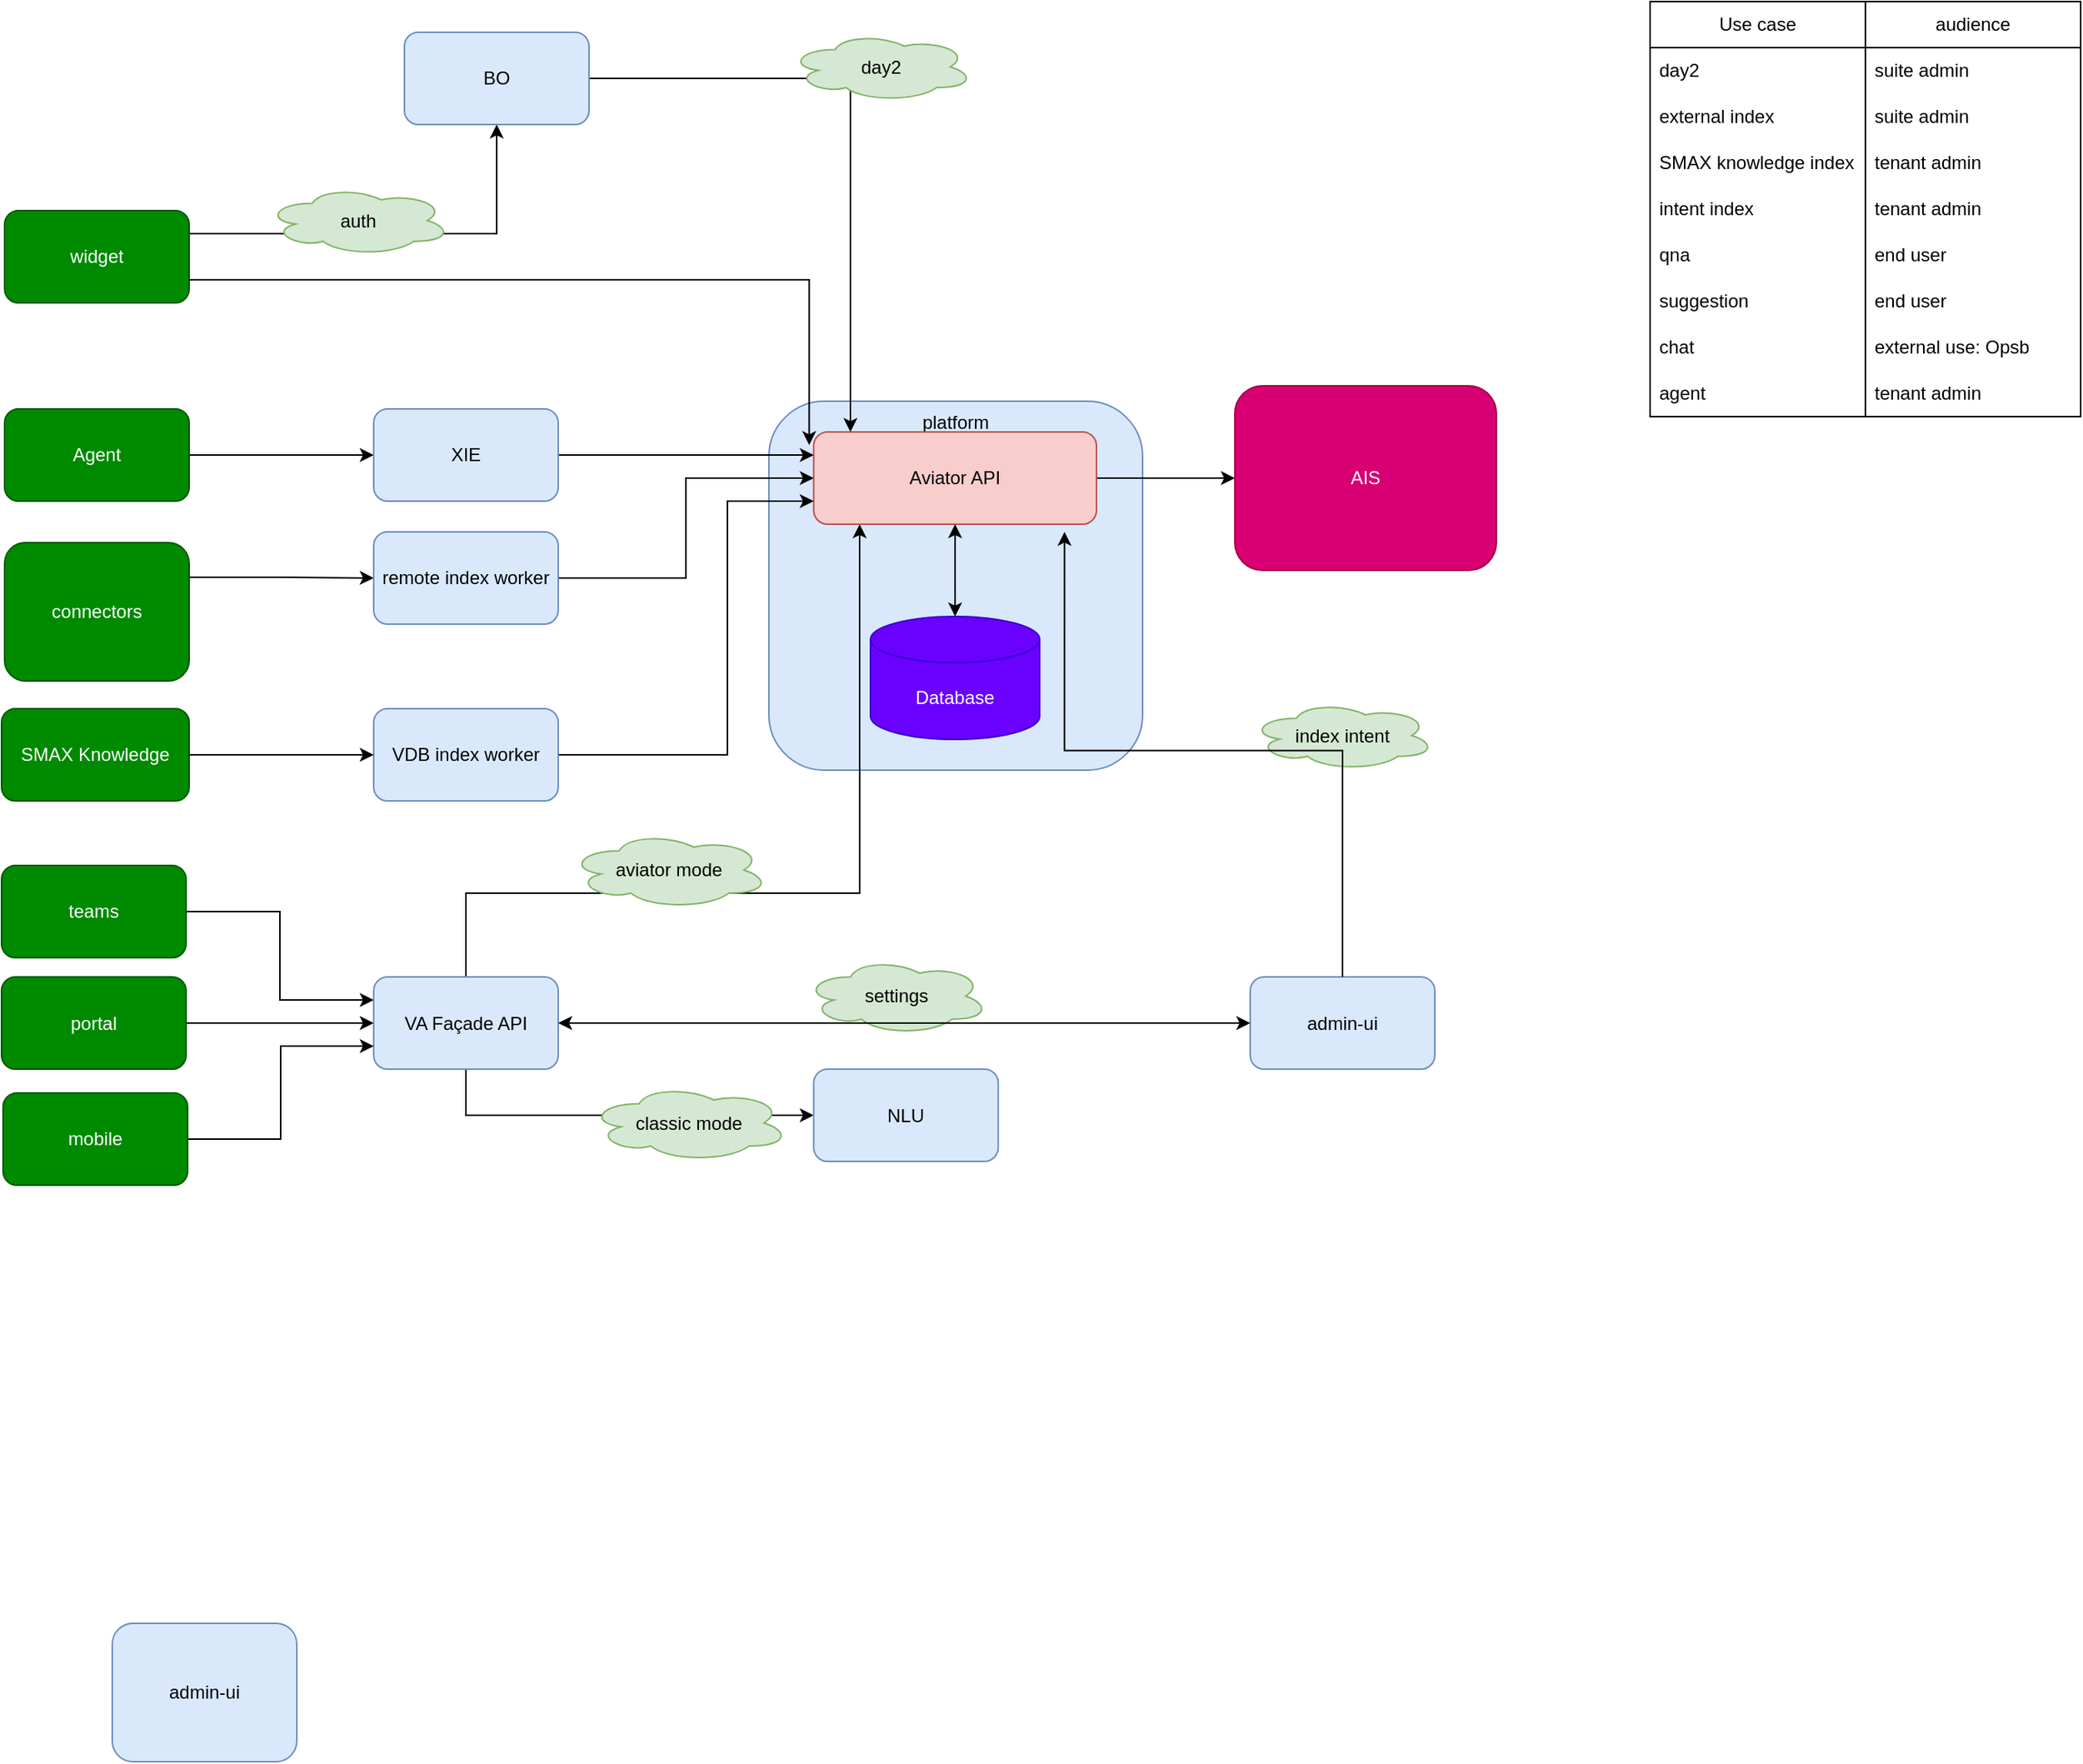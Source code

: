 <mxfile version="24.0.5" type="github">
  <diagram name="Page-1" id="7rRLar5LLWZetchV7N0B">
    <mxGraphModel dx="2825" dy="1095" grid="1" gridSize="10" guides="1" tooltips="1" connect="1" arrows="1" fold="1" page="1" pageScale="1" pageWidth="850" pageHeight="1100" math="0" shadow="0">
      <root>
        <mxCell id="0" />
        <mxCell id="1" parent="0" />
        <mxCell id="QXgqqfu3BRJYcwZkLF_K-7" value="platform" style="rounded=1;whiteSpace=wrap;html=1;verticalAlign=top;fillColor=#dae8fc;strokeColor=#6c8ebf;" vertex="1" parent="1">
          <mxGeometry x="457" y="580" width="243" height="240" as="geometry" />
        </mxCell>
        <mxCell id="Jt7BeiViqLmYP_f0gVZy-7" style="edgeStyle=orthogonalEdgeStyle;rounded=0;orthogonalLoop=1;jettySize=auto;html=1;exitX=1;exitY=0.5;exitDx=0;exitDy=0;entryX=0;entryY=0.5;entryDx=0;entryDy=0;" parent="1" source="Jt7BeiViqLmYP_f0gVZy-1" target="Jt7BeiViqLmYP_f0gVZy-2" edge="1">
          <mxGeometry relative="1" as="geometry" />
        </mxCell>
        <mxCell id="Jt7BeiViqLmYP_f0gVZy-1" value="portal" style="rounded=1;whiteSpace=wrap;html=1;fillColor=#008a00;fontColor=#ffffff;strokeColor=#005700;" parent="1" vertex="1">
          <mxGeometry x="-42" y="954.5" width="120" height="60" as="geometry" />
        </mxCell>
        <mxCell id="QXgqqfu3BRJYcwZkLF_K-118" style="edgeStyle=orthogonalEdgeStyle;rounded=0;orthogonalLoop=1;jettySize=auto;html=1;exitX=0.5;exitY=1;exitDx=0;exitDy=0;" edge="1" parent="1" source="Jt7BeiViqLmYP_f0gVZy-2" target="QXgqqfu3BRJYcwZkLF_K-1">
          <mxGeometry relative="1" as="geometry" />
        </mxCell>
        <mxCell id="QXgqqfu3BRJYcwZkLF_K-128" style="edgeStyle=orthogonalEdgeStyle;rounded=0;orthogonalLoop=1;jettySize=auto;html=1;exitX=0.5;exitY=0;exitDx=0;exitDy=0;" edge="1" parent="1" source="Jt7BeiViqLmYP_f0gVZy-2" target="Jt7BeiViqLmYP_f0gVZy-15">
          <mxGeometry relative="1" as="geometry">
            <Array as="points">
              <mxPoint x="260" y="900" />
              <mxPoint x="516" y="900" />
            </Array>
          </mxGeometry>
        </mxCell>
        <mxCell id="Jt7BeiViqLmYP_f0gVZy-2" value="VA Façade API" style="rounded=1;whiteSpace=wrap;html=1;fillColor=#dae8fc;strokeColor=#6c8ebf;" parent="1" vertex="1">
          <mxGeometry x="200" y="954.5" width="120" height="60" as="geometry" />
        </mxCell>
        <mxCell id="Jt7BeiViqLmYP_f0gVZy-4" value="admin-ui" style="rounded=1;whiteSpace=wrap;html=1;fillColor=#dae8fc;strokeColor=#6c8ebf;" parent="1" vertex="1">
          <mxGeometry x="770" y="954.5" width="120" height="60" as="geometry" />
        </mxCell>
        <mxCell id="Jt7BeiViqLmYP_f0gVZy-11" style="edgeStyle=orthogonalEdgeStyle;rounded=0;orthogonalLoop=1;jettySize=auto;html=1;exitX=1;exitY=0.5;exitDx=0;exitDy=0;entryX=0;entryY=0.25;entryDx=0;entryDy=0;" parent="1" source="Jt7BeiViqLmYP_f0gVZy-8" target="Jt7BeiViqLmYP_f0gVZy-2" edge="1">
          <mxGeometry relative="1" as="geometry">
            <mxPoint x="300" y="962" as="targetPoint" />
          </mxGeometry>
        </mxCell>
        <mxCell id="Jt7BeiViqLmYP_f0gVZy-8" value="teams" style="rounded=1;whiteSpace=wrap;html=1;fillColor=#008a00;fontColor=#ffffff;strokeColor=#005700;" parent="1" vertex="1">
          <mxGeometry x="-42" y="882" width="120" height="60" as="geometry" />
        </mxCell>
        <mxCell id="Jt7BeiViqLmYP_f0gVZy-10" style="edgeStyle=orthogonalEdgeStyle;rounded=0;orthogonalLoop=1;jettySize=auto;html=1;exitX=1;exitY=0.5;exitDx=0;exitDy=0;entryX=0;entryY=0.75;entryDx=0;entryDy=0;" parent="1" source="Jt7BeiViqLmYP_f0gVZy-9" target="Jt7BeiViqLmYP_f0gVZy-2" edge="1">
          <mxGeometry relative="1" as="geometry" />
        </mxCell>
        <mxCell id="Jt7BeiViqLmYP_f0gVZy-9" value="mobile" style="rounded=1;whiteSpace=wrap;html=1;fillColor=#008a00;fontColor=#ffffff;strokeColor=#005700;" parent="1" vertex="1">
          <mxGeometry x="-41" y="1030" width="120" height="60" as="geometry" />
        </mxCell>
        <mxCell id="QXgqqfu3BRJYcwZkLF_K-15" style="edgeStyle=orthogonalEdgeStyle;rounded=0;orthogonalLoop=1;jettySize=auto;html=1;exitX=1;exitY=0.5;exitDx=0;exitDy=0;entryX=0;entryY=0.5;entryDx=0;entryDy=0;" edge="1" parent="1" source="Jt7BeiViqLmYP_f0gVZy-15" target="QXgqqfu3BRJYcwZkLF_K-14">
          <mxGeometry relative="1" as="geometry" />
        </mxCell>
        <mxCell id="Jt7BeiViqLmYP_f0gVZy-15" value="Aviator API" style="rounded=1;whiteSpace=wrap;html=1;fillColor=#f8cecc;strokeColor=#b85450;" parent="1" vertex="1">
          <mxGeometry x="486.13" y="600" width="183.87" height="60" as="geometry" />
        </mxCell>
        <mxCell id="Jt7BeiViqLmYP_f0gVZy-16" value="index intent" style="ellipse;shape=cloud;whiteSpace=wrap;html=1;fillColor=#d5e8d4;strokeColor=#82b366;" parent="1" vertex="1">
          <mxGeometry x="770" y="775" width="120" height="45" as="geometry" />
        </mxCell>
        <mxCell id="Jt7BeiViqLmYP_f0gVZy-18" value="aviator mode" style="ellipse;shape=cloud;whiteSpace=wrap;html=1;verticalAlign=middle;fillColor=#d5e8d4;strokeColor=#82b366;" parent="1" vertex="1">
          <mxGeometry x="327" y="860" width="130" height="50" as="geometry" />
        </mxCell>
        <mxCell id="Jt7BeiViqLmYP_f0gVZy-19" value="Database" style="shape=cylinder3;whiteSpace=wrap;html=1;boundedLbl=1;backgroundOutline=1;size=15;fillColor=#6a00ff;strokeColor=#3700CC;fontColor=#ffffff;" parent="1" vertex="1">
          <mxGeometry x="523.07" y="720" width="110" height="80" as="geometry" />
        </mxCell>
        <mxCell id="QXgqqfu3BRJYcwZkLF_K-1" value="NLU" style="rounded=1;whiteSpace=wrap;html=1;fillColor=#dae8fc;strokeColor=#6c8ebf;" vertex="1" parent="1">
          <mxGeometry x="486.13" y="1014.5" width="120" height="60" as="geometry" />
        </mxCell>
        <mxCell id="QXgqqfu3BRJYcwZkLF_K-2" value="settings" style="ellipse;shape=cloud;whiteSpace=wrap;html=1;fillColor=#d5e8d4;strokeColor=#82b366;" vertex="1" parent="1">
          <mxGeometry x="480" y="942" width="120" height="50" as="geometry" />
        </mxCell>
        <mxCell id="QXgqqfu3BRJYcwZkLF_K-3" value="" style="endArrow=classic;startArrow=classic;html=1;rounded=0;exitX=1;exitY=0.5;exitDx=0;exitDy=0;entryX=0;entryY=0.5;entryDx=0;entryDy=0;" edge="1" parent="1" source="Jt7BeiViqLmYP_f0gVZy-2" target="Jt7BeiViqLmYP_f0gVZy-4">
          <mxGeometry width="50" height="50" relative="1" as="geometry">
            <mxPoint x="565" y="912" as="sourcePoint" />
            <mxPoint x="615" y="862" as="targetPoint" />
          </mxGeometry>
        </mxCell>
        <mxCell id="QXgqqfu3BRJYcwZkLF_K-6" value="classic mode" style="ellipse;shape=cloud;whiteSpace=wrap;html=1;verticalAlign=middle;fillColor=#d5e8d4;strokeColor=#82b366;" vertex="1" parent="1">
          <mxGeometry x="340" y="1024.5" width="130" height="50" as="geometry" />
        </mxCell>
        <mxCell id="QXgqqfu3BRJYcwZkLF_K-9" value="" style="endArrow=classic;startArrow=classic;html=1;rounded=0;entryX=0.5;entryY=1;entryDx=0;entryDy=0;" edge="1" parent="1" source="Jt7BeiViqLmYP_f0gVZy-19" target="Jt7BeiViqLmYP_f0gVZy-15">
          <mxGeometry width="50" height="50" relative="1" as="geometry">
            <mxPoint x="447" y="860" as="sourcePoint" />
            <mxPoint x="497" y="810" as="targetPoint" />
          </mxGeometry>
        </mxCell>
        <mxCell id="QXgqqfu3BRJYcwZkLF_K-14" value="AIS" style="rounded=1;whiteSpace=wrap;html=1;fillColor=#d80073;fontColor=#ffffff;strokeColor=#A50040;" vertex="1" parent="1">
          <mxGeometry x="760" y="570" width="170" height="120" as="geometry" />
        </mxCell>
        <mxCell id="QXgqqfu3BRJYcwZkLF_K-80" value="admin-ui" style="rounded=1;whiteSpace=wrap;html=1;fillColor=#dae8fc;strokeColor=#6c8ebf;" vertex="1" parent="1">
          <mxGeometry x="30" y="1375" width="120" height="90" as="geometry" />
        </mxCell>
        <mxCell id="QXgqqfu3BRJYcwZkLF_K-109" style="edgeStyle=orthogonalEdgeStyle;rounded=0;orthogonalLoop=1;jettySize=auto;html=1;exitX=1;exitY=0.25;exitDx=0;exitDy=0;entryX=0.5;entryY=1;entryDx=0;entryDy=0;" edge="1" parent="1" source="QXgqqfu3BRJYcwZkLF_K-99" target="QXgqqfu3BRJYcwZkLF_K-100">
          <mxGeometry relative="1" as="geometry" />
        </mxCell>
        <mxCell id="QXgqqfu3BRJYcwZkLF_K-99" value="widget" style="rounded=1;whiteSpace=wrap;html=1;fillColor=#008a00;fontColor=#ffffff;strokeColor=#005700;" vertex="1" parent="1">
          <mxGeometry x="-40" y="456" width="120" height="60" as="geometry" />
        </mxCell>
        <mxCell id="QXgqqfu3BRJYcwZkLF_K-101" style="edgeStyle=orthogonalEdgeStyle;rounded=0;orthogonalLoop=1;jettySize=auto;html=1;exitX=1;exitY=0.5;exitDx=0;exitDy=0;" edge="1" parent="1" source="QXgqqfu3BRJYcwZkLF_K-100">
          <mxGeometry relative="1" as="geometry">
            <mxPoint x="510" y="600" as="targetPoint" />
            <Array as="points">
              <mxPoint x="510" y="370" />
            </Array>
          </mxGeometry>
        </mxCell>
        <mxCell id="QXgqqfu3BRJYcwZkLF_K-100" value="BO" style="rounded=1;whiteSpace=wrap;html=1;fillColor=#dae8fc;strokeColor=#6c8ebf;" vertex="1" parent="1">
          <mxGeometry x="220" y="340" width="120" height="60" as="geometry" />
        </mxCell>
        <mxCell id="QXgqqfu3BRJYcwZkLF_K-102" value="day2" style="ellipse;shape=cloud;whiteSpace=wrap;html=1;fillColor=#d5e8d4;strokeColor=#82b366;" vertex="1" parent="1">
          <mxGeometry x="470" y="340" width="120" height="45" as="geometry" />
        </mxCell>
        <mxCell id="QXgqqfu3BRJYcwZkLF_K-108" style="edgeStyle=orthogonalEdgeStyle;rounded=0;orthogonalLoop=1;jettySize=auto;html=1;exitX=1;exitY=0.25;exitDx=0;exitDy=0;entryX=0;entryY=0.5;entryDx=0;entryDy=0;" edge="1" parent="1" source="QXgqqfu3BRJYcwZkLF_K-103" target="QXgqqfu3BRJYcwZkLF_K-104">
          <mxGeometry relative="1" as="geometry" />
        </mxCell>
        <mxCell id="QXgqqfu3BRJYcwZkLF_K-103" value="connectors" style="rounded=1;whiteSpace=wrap;html=1;fillColor=#008a00;fontColor=#ffffff;strokeColor=#005700;" vertex="1" parent="1">
          <mxGeometry x="-40" y="672" width="120" height="90" as="geometry" />
        </mxCell>
        <mxCell id="QXgqqfu3BRJYcwZkLF_K-106" style="edgeStyle=orthogonalEdgeStyle;rounded=0;orthogonalLoop=1;jettySize=auto;html=1;exitX=1;exitY=0.5;exitDx=0;exitDy=0;entryX=0;entryY=0.5;entryDx=0;entryDy=0;" edge="1" parent="1" source="QXgqqfu3BRJYcwZkLF_K-104" target="Jt7BeiViqLmYP_f0gVZy-15">
          <mxGeometry relative="1" as="geometry" />
        </mxCell>
        <mxCell id="QXgqqfu3BRJYcwZkLF_K-104" value="remote index worker" style="rounded=1;whiteSpace=wrap;html=1;fillColor=#dae8fc;strokeColor=#6c8ebf;" vertex="1" parent="1">
          <mxGeometry x="200" y="665" width="120" height="60" as="geometry" />
        </mxCell>
        <mxCell id="QXgqqfu3BRJYcwZkLF_K-127" style="edgeStyle=orthogonalEdgeStyle;rounded=0;orthogonalLoop=1;jettySize=auto;html=1;exitX=1;exitY=0.5;exitDx=0;exitDy=0;entryX=0;entryY=0.75;entryDx=0;entryDy=0;" edge="1" parent="1" source="QXgqqfu3BRJYcwZkLF_K-105" target="Jt7BeiViqLmYP_f0gVZy-15">
          <mxGeometry relative="1" as="geometry">
            <Array as="points">
              <mxPoint x="430" y="810" />
              <mxPoint x="430" y="645" />
            </Array>
          </mxGeometry>
        </mxCell>
        <mxCell id="QXgqqfu3BRJYcwZkLF_K-105" value="VDB index worker" style="rounded=1;whiteSpace=wrap;html=1;fillColor=#dae8fc;strokeColor=#6c8ebf;" vertex="1" parent="1">
          <mxGeometry x="200" y="780" width="120" height="60" as="geometry" />
        </mxCell>
        <mxCell id="QXgqqfu3BRJYcwZkLF_K-110" value="auth" style="ellipse;shape=cloud;whiteSpace=wrap;html=1;fillColor=#d5e8d4;strokeColor=#82b366;" vertex="1" parent="1">
          <mxGeometry x="130" y="440" width="120" height="45" as="geometry" />
        </mxCell>
        <mxCell id="QXgqqfu3BRJYcwZkLF_K-115" style="edgeStyle=orthogonalEdgeStyle;rounded=0;orthogonalLoop=1;jettySize=auto;html=1;exitX=1;exitY=0.5;exitDx=0;exitDy=0;entryX=0;entryY=0.5;entryDx=0;entryDy=0;" edge="1" parent="1" source="QXgqqfu3BRJYcwZkLF_K-113" target="QXgqqfu3BRJYcwZkLF_K-114">
          <mxGeometry relative="1" as="geometry" />
        </mxCell>
        <mxCell id="QXgqqfu3BRJYcwZkLF_K-113" value="Agent" style="rounded=1;whiteSpace=wrap;html=1;fillColor=#008a00;fontColor=#ffffff;strokeColor=#005700;" vertex="1" parent="1">
          <mxGeometry x="-40" y="585" width="120" height="60" as="geometry" />
        </mxCell>
        <mxCell id="QXgqqfu3BRJYcwZkLF_K-116" style="edgeStyle=orthogonalEdgeStyle;rounded=0;orthogonalLoop=1;jettySize=auto;html=1;exitX=1;exitY=0.5;exitDx=0;exitDy=0;entryX=0;entryY=0.25;entryDx=0;entryDy=0;" edge="1" parent="1" source="QXgqqfu3BRJYcwZkLF_K-114" target="Jt7BeiViqLmYP_f0gVZy-15">
          <mxGeometry relative="1" as="geometry" />
        </mxCell>
        <mxCell id="QXgqqfu3BRJYcwZkLF_K-114" value="XIE" style="rounded=1;whiteSpace=wrap;html=1;fillColor=#dae8fc;strokeColor=#6c8ebf;" vertex="1" parent="1">
          <mxGeometry x="200" y="585" width="120" height="60" as="geometry" />
        </mxCell>
        <mxCell id="QXgqqfu3BRJYcwZkLF_K-122" style="edgeStyle=orthogonalEdgeStyle;rounded=0;orthogonalLoop=1;jettySize=auto;html=1;exitX=1;exitY=0.75;exitDx=0;exitDy=0;entryX=-0.016;entryY=0.142;entryDx=0;entryDy=0;entryPerimeter=0;" edge="1" parent="1" source="QXgqqfu3BRJYcwZkLF_K-99" target="Jt7BeiViqLmYP_f0gVZy-15">
          <mxGeometry relative="1" as="geometry" />
        </mxCell>
        <mxCell id="QXgqqfu3BRJYcwZkLF_K-124" style="edgeStyle=orthogonalEdgeStyle;rounded=0;orthogonalLoop=1;jettySize=auto;html=1;exitX=1;exitY=0.5;exitDx=0;exitDy=0;entryX=0;entryY=0.5;entryDx=0;entryDy=0;" edge="1" parent="1" source="QXgqqfu3BRJYcwZkLF_K-123" target="QXgqqfu3BRJYcwZkLF_K-105">
          <mxGeometry relative="1" as="geometry" />
        </mxCell>
        <mxCell id="QXgqqfu3BRJYcwZkLF_K-123" value="SMAX Knowledge" style="rounded=1;whiteSpace=wrap;html=1;fillColor=#008a00;fontColor=#ffffff;strokeColor=#005700;" vertex="1" parent="1">
          <mxGeometry x="-42" y="780" width="122" height="60" as="geometry" />
        </mxCell>
        <mxCell id="QXgqqfu3BRJYcwZkLF_K-129" style="edgeStyle=orthogonalEdgeStyle;rounded=0;orthogonalLoop=1;jettySize=auto;html=1;exitX=0.5;exitY=0;exitDx=0;exitDy=0;entryX=0.887;entryY=1.083;entryDx=0;entryDy=0;entryPerimeter=0;" edge="1" parent="1" source="Jt7BeiViqLmYP_f0gVZy-4" target="Jt7BeiViqLmYP_f0gVZy-15">
          <mxGeometry relative="1" as="geometry" />
        </mxCell>
        <mxCell id="QXgqqfu3BRJYcwZkLF_K-130" value="Use case" style="swimlane;fontStyle=0;childLayout=stackLayout;horizontal=1;startSize=30;horizontalStack=0;resizeParent=1;resizeParentMax=0;resizeLast=0;collapsible=1;marginBottom=0;whiteSpace=wrap;html=1;labelBackgroundColor=none;labelBorderColor=none;textShadow=0;" vertex="1" parent="1">
          <mxGeometry x="1030" y="320" width="140" height="270" as="geometry" />
        </mxCell>
        <mxCell id="QXgqqfu3BRJYcwZkLF_K-131" value="day2" style="text;strokeColor=none;fillColor=none;align=left;verticalAlign=middle;spacingLeft=4;spacingRight=4;overflow=hidden;points=[[0,0.5],[1,0.5]];portConstraint=eastwest;rotatable=0;whiteSpace=wrap;html=1;" vertex="1" parent="QXgqqfu3BRJYcwZkLF_K-130">
          <mxGeometry y="30" width="140" height="30" as="geometry" />
        </mxCell>
        <mxCell id="QXgqqfu3BRJYcwZkLF_K-132" value="external index" style="text;strokeColor=none;fillColor=none;align=left;verticalAlign=middle;spacingLeft=4;spacingRight=4;overflow=hidden;points=[[0,0.5],[1,0.5]];portConstraint=eastwest;rotatable=0;whiteSpace=wrap;html=1;" vertex="1" parent="QXgqqfu3BRJYcwZkLF_K-130">
          <mxGeometry y="60" width="140" height="30" as="geometry" />
        </mxCell>
        <mxCell id="QXgqqfu3BRJYcwZkLF_K-133" value="SMAX knowledge index" style="text;strokeColor=none;fillColor=none;align=left;verticalAlign=middle;spacingLeft=4;spacingRight=4;overflow=hidden;points=[[0,0.5],[1,0.5]];portConstraint=eastwest;rotatable=0;whiteSpace=wrap;html=1;" vertex="1" parent="QXgqqfu3BRJYcwZkLF_K-130">
          <mxGeometry y="90" width="140" height="30" as="geometry" />
        </mxCell>
        <mxCell id="QXgqqfu3BRJYcwZkLF_K-134" value="intent index" style="text;strokeColor=none;fillColor=none;align=left;verticalAlign=middle;spacingLeft=4;spacingRight=4;overflow=hidden;points=[[0,0.5],[1,0.5]];portConstraint=eastwest;rotatable=0;whiteSpace=wrap;html=1;" vertex="1" parent="QXgqqfu3BRJYcwZkLF_K-130">
          <mxGeometry y="120" width="140" height="30" as="geometry" />
        </mxCell>
        <mxCell id="QXgqqfu3BRJYcwZkLF_K-136" value="qna" style="text;strokeColor=none;fillColor=none;align=left;verticalAlign=middle;spacingLeft=4;spacingRight=4;overflow=hidden;points=[[0,0.5],[1,0.5]];portConstraint=eastwest;rotatable=0;whiteSpace=wrap;html=1;" vertex="1" parent="QXgqqfu3BRJYcwZkLF_K-130">
          <mxGeometry y="150" width="140" height="30" as="geometry" />
        </mxCell>
        <mxCell id="QXgqqfu3BRJYcwZkLF_K-146" value="suggestion" style="text;strokeColor=none;fillColor=none;align=left;verticalAlign=middle;spacingLeft=4;spacingRight=4;overflow=hidden;points=[[0,0.5],[1,0.5]];portConstraint=eastwest;rotatable=0;whiteSpace=wrap;html=1;" vertex="1" parent="QXgqqfu3BRJYcwZkLF_K-130">
          <mxGeometry y="180" width="140" height="30" as="geometry" />
        </mxCell>
        <mxCell id="QXgqqfu3BRJYcwZkLF_K-135" value="chat" style="text;strokeColor=none;fillColor=none;align=left;verticalAlign=middle;spacingLeft=4;spacingRight=4;overflow=hidden;points=[[0,0.5],[1,0.5]];portConstraint=eastwest;rotatable=0;whiteSpace=wrap;html=1;" vertex="1" parent="QXgqqfu3BRJYcwZkLF_K-130">
          <mxGeometry y="210" width="140" height="30" as="geometry" />
        </mxCell>
        <mxCell id="QXgqqfu3BRJYcwZkLF_K-137" value="agent" style="text;strokeColor=none;fillColor=none;align=left;verticalAlign=middle;spacingLeft=4;spacingRight=4;overflow=hidden;points=[[0,0.5],[1,0.5]];portConstraint=eastwest;rotatable=0;whiteSpace=wrap;html=1;" vertex="1" parent="QXgqqfu3BRJYcwZkLF_K-130">
          <mxGeometry y="240" width="140" height="30" as="geometry" />
        </mxCell>
        <mxCell id="QXgqqfu3BRJYcwZkLF_K-138" value="audience" style="swimlane;fontStyle=0;childLayout=stackLayout;horizontal=1;startSize=30;horizontalStack=0;resizeParent=1;resizeParentMax=0;resizeLast=0;collapsible=1;marginBottom=0;whiteSpace=wrap;html=1;" vertex="1" parent="1">
          <mxGeometry x="1170" y="320" width="140" height="270" as="geometry" />
        </mxCell>
        <mxCell id="QXgqqfu3BRJYcwZkLF_K-139" value="suite admin" style="text;strokeColor=none;fillColor=none;align=left;verticalAlign=middle;spacingLeft=4;spacingRight=4;overflow=hidden;points=[[0,0.5],[1,0.5]];portConstraint=eastwest;rotatable=0;whiteSpace=wrap;html=1;" vertex="1" parent="QXgqqfu3BRJYcwZkLF_K-138">
          <mxGeometry y="30" width="140" height="30" as="geometry" />
        </mxCell>
        <mxCell id="QXgqqfu3BRJYcwZkLF_K-140" value="suite admin" style="text;strokeColor=none;fillColor=none;align=left;verticalAlign=middle;spacingLeft=4;spacingRight=4;overflow=hidden;points=[[0,0.5],[1,0.5]];portConstraint=eastwest;rotatable=0;whiteSpace=wrap;html=1;" vertex="1" parent="QXgqqfu3BRJYcwZkLF_K-138">
          <mxGeometry y="60" width="140" height="30" as="geometry" />
        </mxCell>
        <mxCell id="QXgqqfu3BRJYcwZkLF_K-141" value="tenant admin" style="text;strokeColor=none;fillColor=none;align=left;verticalAlign=middle;spacingLeft=4;spacingRight=4;overflow=hidden;points=[[0,0.5],[1,0.5]];portConstraint=eastwest;rotatable=0;whiteSpace=wrap;html=1;" vertex="1" parent="QXgqqfu3BRJYcwZkLF_K-138">
          <mxGeometry y="90" width="140" height="30" as="geometry" />
        </mxCell>
        <mxCell id="QXgqqfu3BRJYcwZkLF_K-142" value="tenant admin" style="text;strokeColor=none;fillColor=none;align=left;verticalAlign=middle;spacingLeft=4;spacingRight=4;overflow=hidden;points=[[0,0.5],[1,0.5]];portConstraint=eastwest;rotatable=0;whiteSpace=wrap;html=1;" vertex="1" parent="QXgqqfu3BRJYcwZkLF_K-138">
          <mxGeometry y="120" width="140" height="30" as="geometry" />
        </mxCell>
        <mxCell id="QXgqqfu3BRJYcwZkLF_K-143" value="end user" style="text;strokeColor=none;fillColor=none;align=left;verticalAlign=middle;spacingLeft=4;spacingRight=4;overflow=hidden;points=[[0,0.5],[1,0.5]];portConstraint=eastwest;rotatable=0;whiteSpace=wrap;html=1;" vertex="1" parent="QXgqqfu3BRJYcwZkLF_K-138">
          <mxGeometry y="150" width="140" height="30" as="geometry" />
        </mxCell>
        <mxCell id="QXgqqfu3BRJYcwZkLF_K-147" value="end user" style="text;strokeColor=none;fillColor=none;align=left;verticalAlign=middle;spacingLeft=4;spacingRight=4;overflow=hidden;points=[[0,0.5],[1,0.5]];portConstraint=eastwest;rotatable=0;whiteSpace=wrap;html=1;" vertex="1" parent="QXgqqfu3BRJYcwZkLF_K-138">
          <mxGeometry y="180" width="140" height="30" as="geometry" />
        </mxCell>
        <mxCell id="QXgqqfu3BRJYcwZkLF_K-144" value="external use: Opsb" style="text;strokeColor=none;fillColor=none;align=left;verticalAlign=middle;spacingLeft=4;spacingRight=4;overflow=hidden;points=[[0,0.5],[1,0.5]];portConstraint=eastwest;rotatable=0;whiteSpace=wrap;html=1;" vertex="1" parent="QXgqqfu3BRJYcwZkLF_K-138">
          <mxGeometry y="210" width="140" height="30" as="geometry" />
        </mxCell>
        <mxCell id="QXgqqfu3BRJYcwZkLF_K-145" value="tenant admin" style="text;strokeColor=none;fillColor=none;align=left;verticalAlign=middle;spacingLeft=4;spacingRight=4;overflow=hidden;points=[[0,0.5],[1,0.5]];portConstraint=eastwest;rotatable=0;whiteSpace=wrap;html=1;" vertex="1" parent="QXgqqfu3BRJYcwZkLF_K-138">
          <mxGeometry y="240" width="140" height="30" as="geometry" />
        </mxCell>
      </root>
    </mxGraphModel>
  </diagram>
</mxfile>
